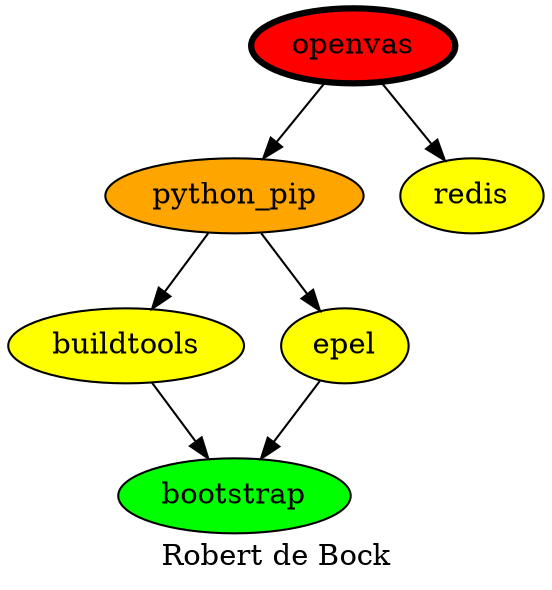 digraph PhiloDilemma {
  label = "Robert de Bock" ;
  overlap=false
  {
    bootstrap [fillcolor=green style=filled]
    buildtools [fillcolor=yellow style=filled]
    epel [fillcolor=yellow style=filled]
    "python_pip" [fillcolor=orange style=filled]
    redis [fillcolor=yellow style=filled]
    openvas [fillcolor=red style=filled penwidth=3]
  }
  {buildtools epel} -> bootstrap
  "python_pip" -> {buildtools epel}
  openvas -> {"python_pip" redis}
}
